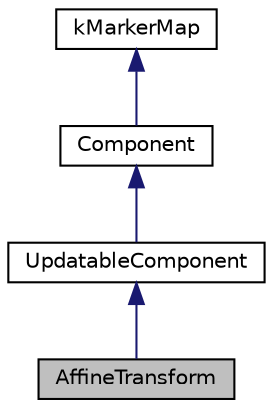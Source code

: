 digraph "AffineTransform"
{
  edge [fontname="Helvetica",fontsize="10",labelfontname="Helvetica",labelfontsize="10"];
  node [fontname="Helvetica",fontsize="10",shape=record];
  Node0 [label="AffineTransform",height=0.2,width=0.4,color="black", fillcolor="grey75", style="filled", fontcolor="black"];
  Node1 -> Node0 [dir="back",color="midnightblue",fontsize="10",style="solid",fontname="Helvetica"];
  Node1 [label="UpdatableComponent",height=0.2,width=0.4,color="black", fillcolor="white", style="filled",URL="$classkaldi_1_1nnet1_1_1UpdatableComponent.html",tooltip="Class UpdatableComponent is a Component which has trainable parameters, it contains SGD training hype..."];
  Node2 -> Node1 [dir="back",color="midnightblue",fontsize="10",style="solid",fontname="Helvetica"];
  Node2 [label="Component",height=0.2,width=0.4,color="black", fillcolor="white", style="filled",URL="$structkaldi_1_1nnet1_1_1Component.html",tooltip="Abstract class, building block of the network. "];
  Node3 -> Node2 [dir="back",color="midnightblue",fontsize="10",style="solid",fontname="Helvetica"];
  Node3 [label="kMarkerMap",height=0.2,width=0.4,color="black", fillcolor="white", style="filled",URL="$classkMarkerMap.html"];
}
